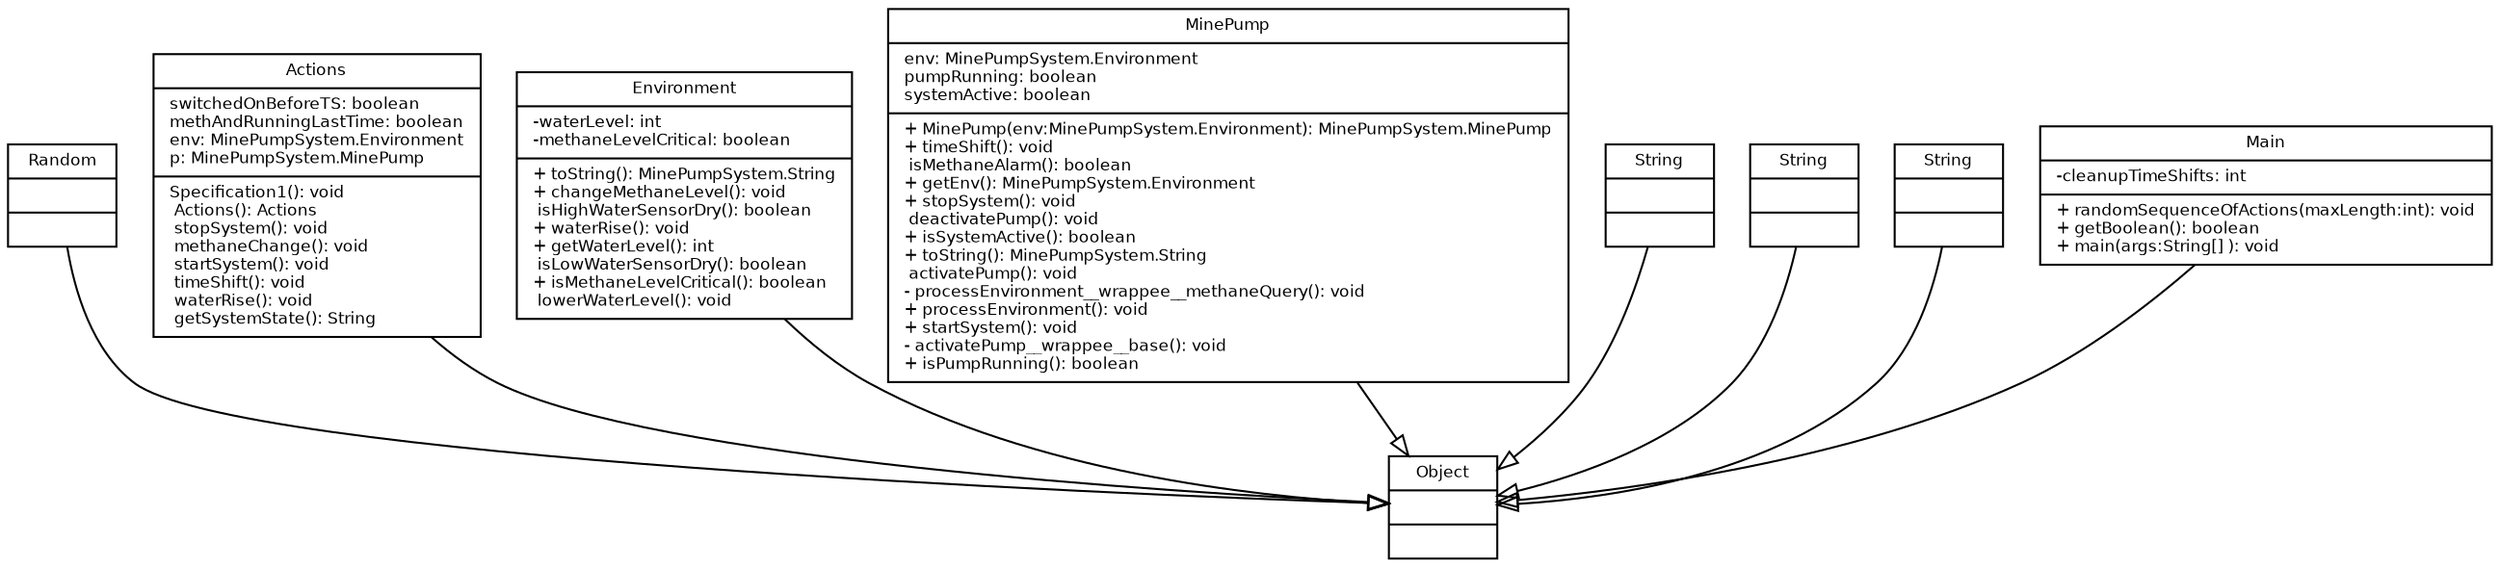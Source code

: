 digraph TypeHierarchy { 
        fontname = "Bitstream Vera Sans"
        fontsize = 8

        node [
                  fontname = "Bitstream Vera Sans"
                  fontsize = 8
                  shape = "record"
        ]

        edge [
                  fontname = "Bitstream Vera Sans"
                  fontsize = 8
        ]

        Random [
                  label = "{Random||}"
        ]

        Actions [
                  label = "{Actions|switchedOnBeforeTS: boolean\lmethAndRunningLastTime: boolean\lenv: MinePumpSystem.Environment\lp: MinePumpSystem.MinePump\l| Specification1(): void\l Actions(): Actions\l stopSystem(): void\l methaneChange(): void\l startSystem(): void\l timeShift(): void\l waterRise(): void\l getSystemState(): String\l}"
        ]

        MinePumpSystem_Environment [
                  label = "{Environment|-waterLevel: int\l-methaneLevelCritical: boolean\l|+ toString(): MinePumpSystem.String\l+ changeMethaneLevel(): void\l isHighWaterSensorDry(): boolean\l+ waterRise(): void\l+ getWaterLevel(): int\l isLowWaterSensorDry(): boolean\l+ isMethaneLevelCritical(): boolean\l lowerWaterLevel(): void\l}"
        ]

        MinePumpSystem_MinePump [
                  label = "{MinePump|env: MinePumpSystem.Environment\lpumpRunning: boolean\lsystemActive: boolean\l|+ MinePump(env:MinePumpSystem.Environment): MinePumpSystem.MinePump\l+ timeShift(): void\l isMethaneAlarm(): boolean\l+ getEnv(): MinePumpSystem.Environment\l+ stopSystem(): void\l deactivatePump(): void\l+ isSystemActive(): boolean\l+ toString(): MinePumpSystem.String\l activatePump(): void\l- processEnvironment__wrappee__methaneQuery(): void\l+ processEnvironment(): void\l+ startSystem(): void\l- activatePump__wrappee__base(): void\l+ isPumpRunning(): boolean\l}"
        ]

        String [
                  label = "{String||}"
        ]

        java_lang_String [
                  label = "{String||}"
        ]

        java_lang_Object [
                  label = "{Object||}"
        ]

        MinePumpSystem_String [
                  label = "{String||}"
        ]

        Main [
                  label = "{Main|-cleanupTimeShifts: int\l|+ randomSequenceOfActions(maxLength:int): void\l+ getBoolean(): boolean\l+ main(args:String[] ): void\l}"
        ]

        edge [
                  arrowhead = "empty"
                  style = "solid"
                  arrowtail = "none"
        ]

        Random -> java_lang_Object
        Actions -> java_lang_Object
        MinePumpSystem_Environment -> java_lang_Object
        MinePumpSystem_MinePump -> java_lang_Object
        String -> java_lang_Object
        java_lang_String -> java_lang_Object
        MinePumpSystem_String -> java_lang_Object
        Main -> java_lang_Object
        edge [
                  arrowhead = "empty"
                  style = "dashed"
                  arrowtail = "none"
        ]

        edge [
                  arrowhead = "normal"
                  style = "solid"
                  arrowtail = "odot"
        ]

}